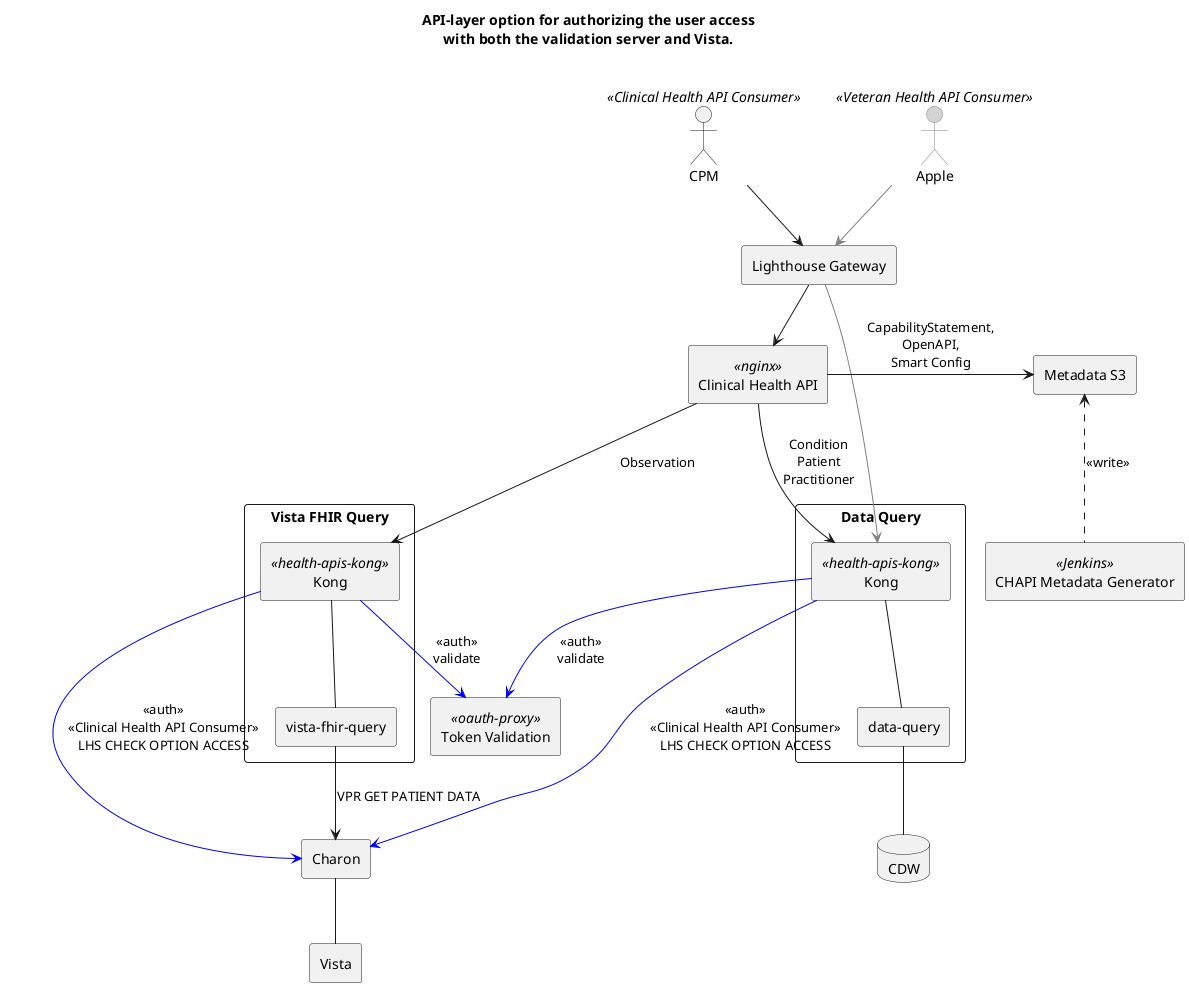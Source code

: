 @startuml
'https://plantuml.com/component-diagram

skinparam {
  shadowing false
  ActorBorderColor<<Veteran Health API Consumer>> Gray
  ActorBackgroundColor<<Veteran Health API Consumer>> LightGray
}

title
API-layer option for authorizing the user access
with both the validation server and Vista.

end title

actor CPM <<Clinical Health API Consumer>>
actor Apple <<Veteran Health API Consumer>>
rectangle "Lighthouse Gateway" as GW
rectangle "Clinical Health API" <<nginx>> as CHAPI
rectangle "Data Query" as DQ {
  rectangle Kong <<health-apis-kong>> as DQK
  rectangle "data-query" as DQA
}
rectangle "Vista FHIR Query" as VFQ {
  rectangle Kong <<health-apis-kong>> as VFQK
  rectangle "vista-fhir-query" as VFQA
}
rectangle Charon
database CDW
rectangle Vista
rectangle "CHAPI Metadata Generator" as CU <<Jenkins>>
rectangle "Metadata S3" as MD
rectangle "Token Validation" as TV <<oauth-proxy>>


CPM --> GW
Apple -[#Gray]-> GW
GW --> CHAPI
GW -[#Gray]-> DQK
CHAPI --> DQK : Condition\nPatient\nPractitioner
CHAPI --> VFQK : Observation
CHAPI -> MD : CapabilityStatement,\nOpenAPI,\nSmart Config
VFQA --> Charon : VPR GET PATIENT DATA
VFQK -[#Blue]-> Charon : <<auth>>\n<<Clinical Health API Consumer>>\nLHS CHECK OPTION ACCESS
VFQK -- VFQA
DQK -[#Blue]-> Charon : <<auth>>\n<<Clinical Health API Consumer>>\nLHS CHECK OPTION ACCESS
DQK -- DQA
DQA -- CDW
Charon -- Vista
DQK -[#Blue]-> TV : <<auth>>\nvalidate
VFQK -[#Blue]-> TV : <<auth>>\nvalidate

'CU .up. VFQ
'CU .up. DQK
CU .up.> MD : <<write>>

@enduml